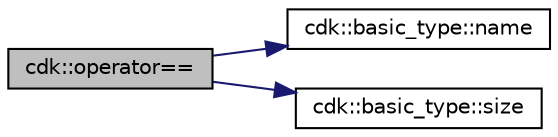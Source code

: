digraph "cdk::operator=="
{
 // INTERACTIVE_SVG=YES
 // LATEX_PDF_SIZE
  edge [fontname="Helvetica",fontsize="10",labelfontname="Helvetica",labelfontsize="10"];
  node [fontname="Helvetica",fontsize="10",shape=record];
  rankdir="LR";
  Node1 [label="cdk::operator==",height=0.2,width=0.4,color="black", fillcolor="grey75", style="filled", fontcolor="black",tooltip=" "];
  Node1 -> Node2 [color="midnightblue",fontsize="10",style="solid"];
  Node2 [label="cdk::basic_type::name",height=0.2,width=0.4,color="black", fillcolor="white", style="filled",URL="$classcdk_1_1basic__type.html#abf3074f6fac2ec308cb2a2f7a70d797c",tooltip=" "];
  Node1 -> Node3 [color="midnightblue",fontsize="10",style="solid"];
  Node3 [label="cdk::basic_type::size",height=0.2,width=0.4,color="black", fillcolor="white", style="filled",URL="$classcdk_1_1basic__type.html#ac0daea790244c1aef28443eaf02aef81",tooltip=" "];
}
